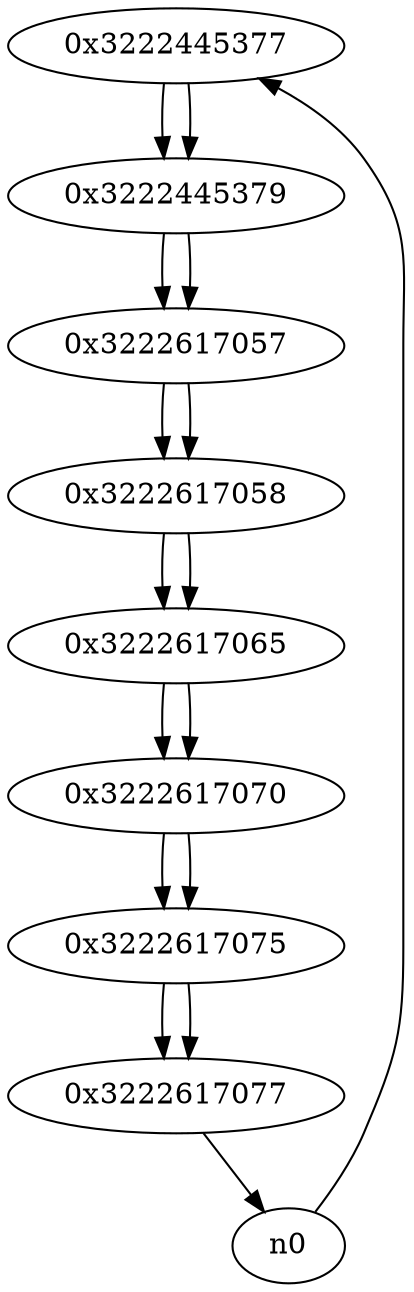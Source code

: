 digraph G{
/* nodes */
  n1 [label="0x3222445377"]
  n2 [label="0x3222445379"]
  n3 [label="0x3222617057"]
  n4 [label="0x3222617058"]
  n5 [label="0x3222617065"]
  n6 [label="0x3222617070"]
  n7 [label="0x3222617075"]
  n8 [label="0x3222617077"]
/* edges */
n1 -> n2;
n0 -> n1;
n2 -> n3;
n1 -> n2;
n3 -> n4;
n2 -> n3;
n4 -> n5;
n3 -> n4;
n5 -> n6;
n4 -> n5;
n6 -> n7;
n5 -> n6;
n7 -> n8;
n6 -> n7;
n8 -> n0;
n7 -> n8;
}

